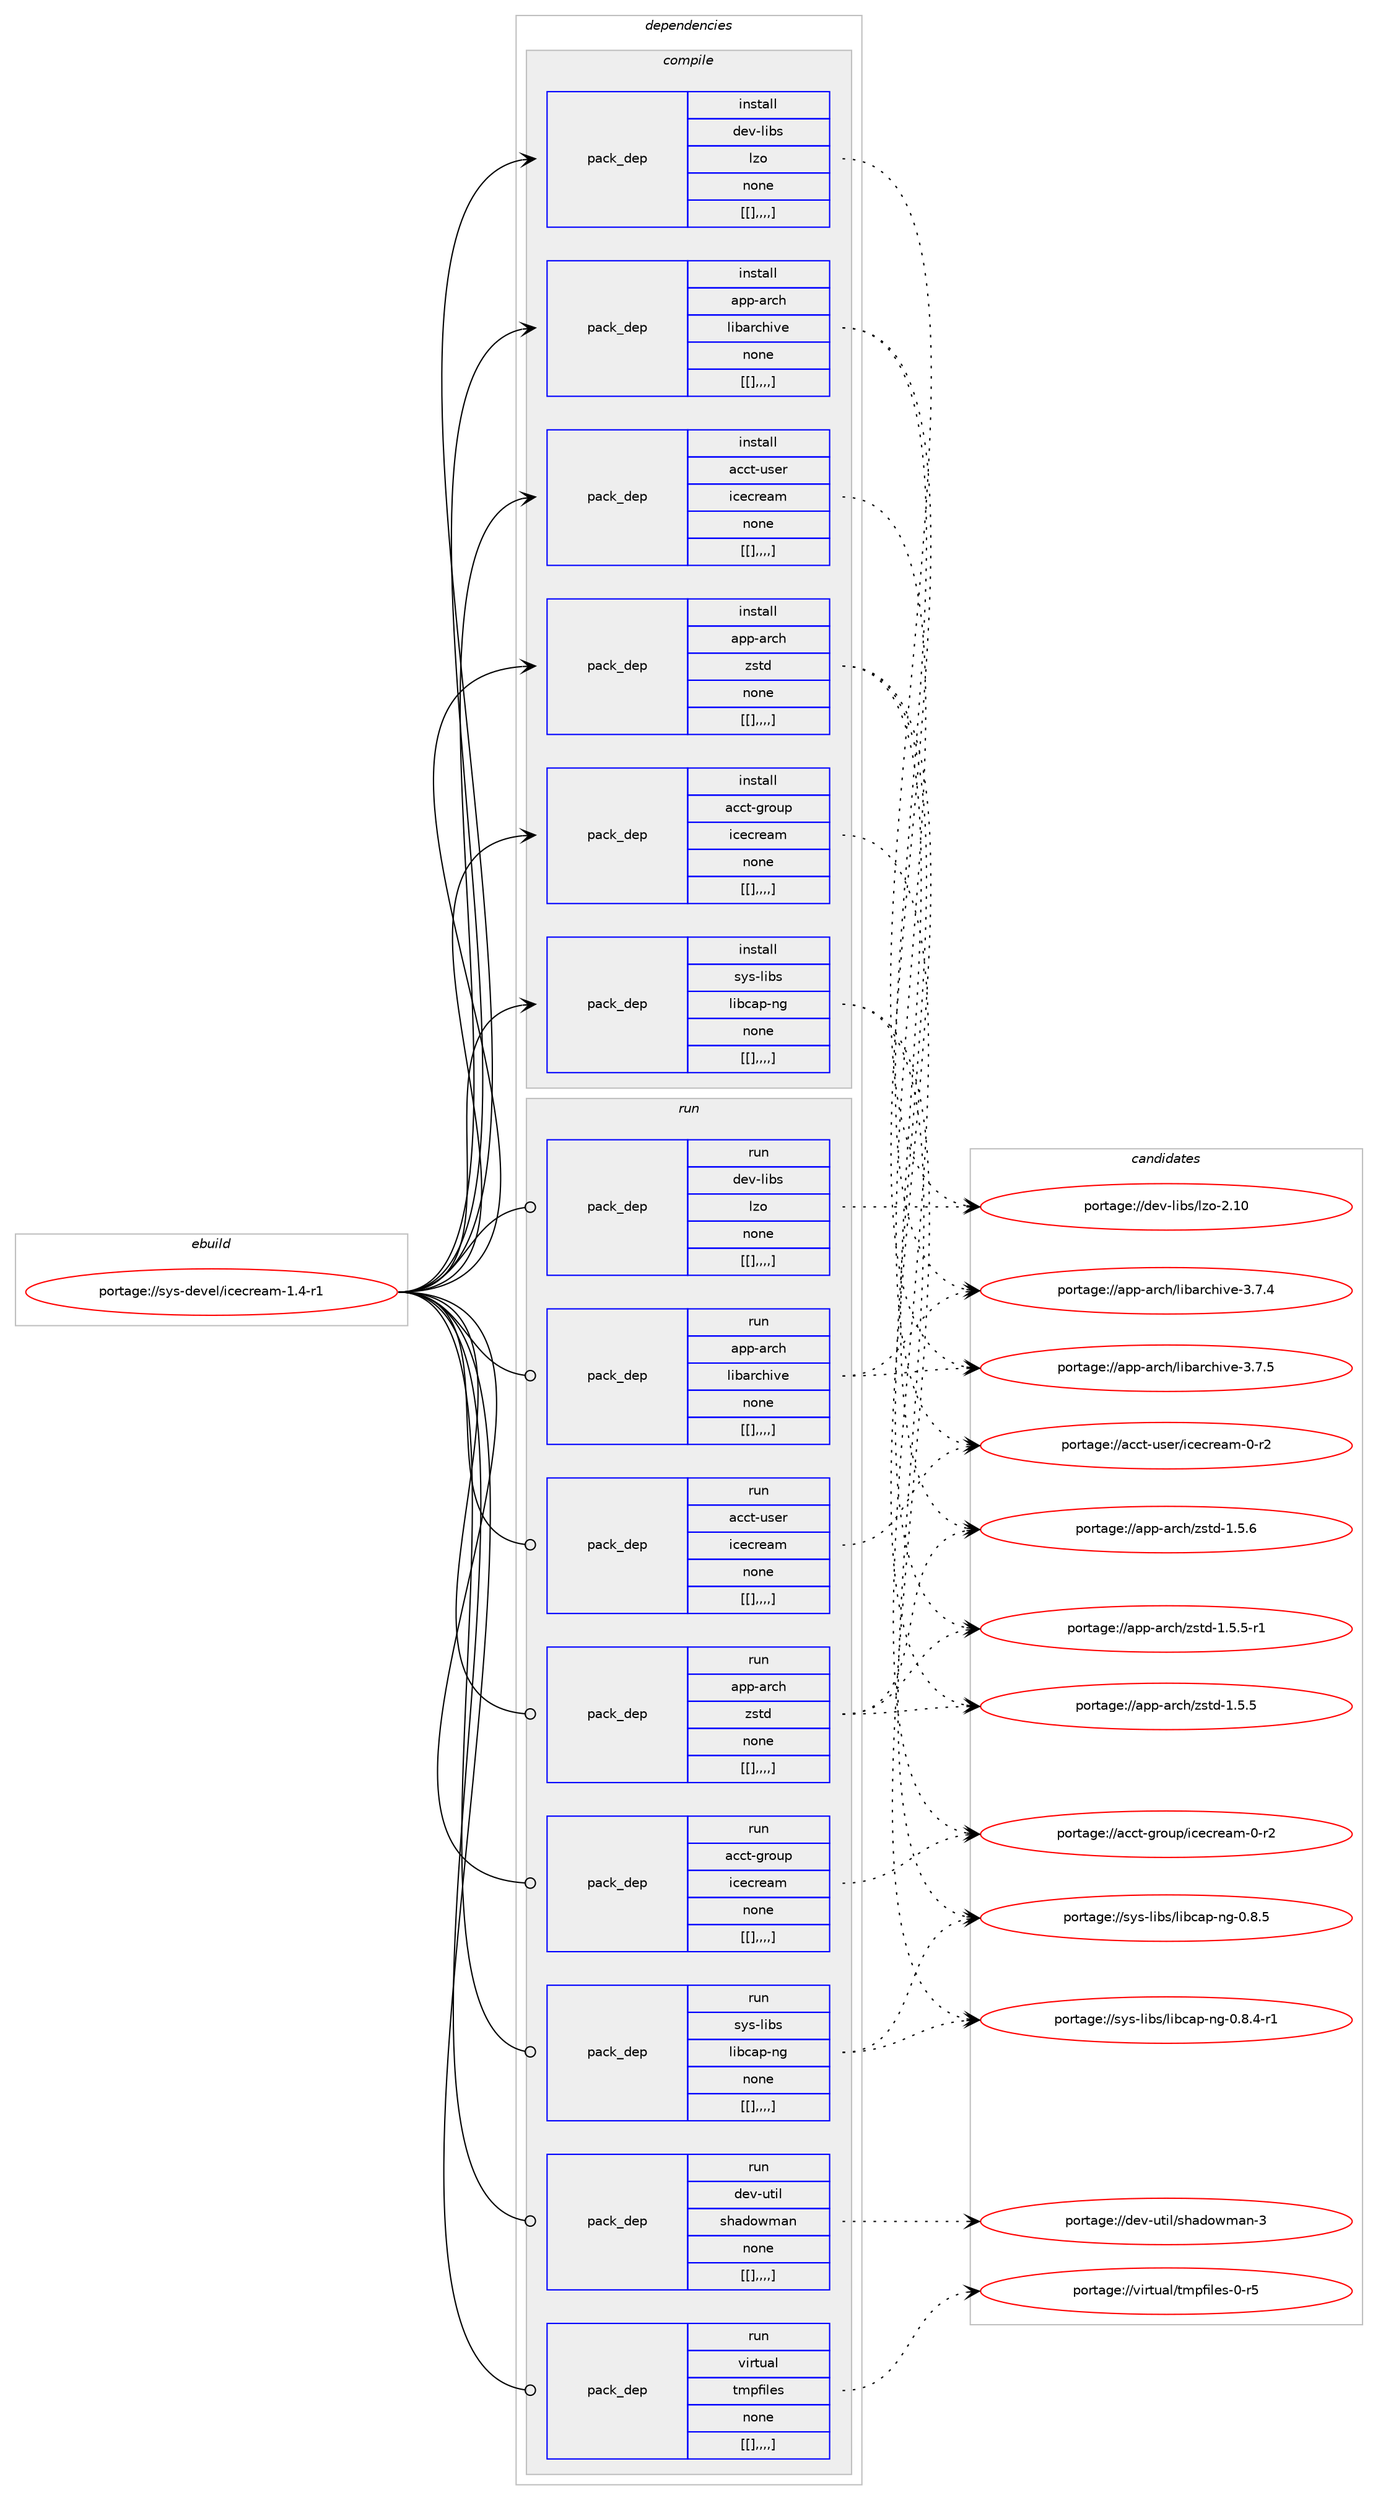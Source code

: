 digraph prolog {

# *************
# Graph options
# *************

newrank=true;
concentrate=true;
compound=true;
graph [rankdir=LR,fontname=Helvetica,fontsize=10,ranksep=1.5];#, ranksep=2.5, nodesep=0.2];
edge  [arrowhead=vee];
node  [fontname=Helvetica,fontsize=10];

# **********
# The ebuild
# **********

subgraph cluster_leftcol {
color=gray;
label=<<i>ebuild</i>>;
id [label="portage://sys-devel/icecream-1.4-r1", color=red, width=4, href="../sys-devel/icecream-1.4-r1.svg"];
}

# ****************
# The dependencies
# ****************

subgraph cluster_midcol {
color=gray;
label=<<i>dependencies</i>>;
subgraph cluster_compile {
fillcolor="#eeeeee";
style=filled;
label=<<i>compile</i>>;
subgraph pack323466 {
dependency446678 [label=<<TABLE BORDER="0" CELLBORDER="1" CELLSPACING="0" CELLPADDING="4" WIDTH="220"><TR><TD ROWSPAN="6" CELLPADDING="30">pack_dep</TD></TR><TR><TD WIDTH="110">install</TD></TR><TR><TD>acct-group</TD></TR><TR><TD>icecream</TD></TR><TR><TD>none</TD></TR><TR><TD>[[],,,,]</TD></TR></TABLE>>, shape=none, color=blue];
}
id:e -> dependency446678:w [weight=20,style="solid",arrowhead="vee"];
subgraph pack323467 {
dependency446679 [label=<<TABLE BORDER="0" CELLBORDER="1" CELLSPACING="0" CELLPADDING="4" WIDTH="220"><TR><TD ROWSPAN="6" CELLPADDING="30">pack_dep</TD></TR><TR><TD WIDTH="110">install</TD></TR><TR><TD>acct-user</TD></TR><TR><TD>icecream</TD></TR><TR><TD>none</TD></TR><TR><TD>[[],,,,]</TD></TR></TABLE>>, shape=none, color=blue];
}
id:e -> dependency446679:w [weight=20,style="solid",arrowhead="vee"];
subgraph pack323468 {
dependency446680 [label=<<TABLE BORDER="0" CELLBORDER="1" CELLSPACING="0" CELLPADDING="4" WIDTH="220"><TR><TD ROWSPAN="6" CELLPADDING="30">pack_dep</TD></TR><TR><TD WIDTH="110">install</TD></TR><TR><TD>app-arch</TD></TR><TR><TD>libarchive</TD></TR><TR><TD>none</TD></TR><TR><TD>[[],,,,]</TD></TR></TABLE>>, shape=none, color=blue];
}
id:e -> dependency446680:w [weight=20,style="solid",arrowhead="vee"];
subgraph pack323469 {
dependency446681 [label=<<TABLE BORDER="0" CELLBORDER="1" CELLSPACING="0" CELLPADDING="4" WIDTH="220"><TR><TD ROWSPAN="6" CELLPADDING="30">pack_dep</TD></TR><TR><TD WIDTH="110">install</TD></TR><TR><TD>app-arch</TD></TR><TR><TD>zstd</TD></TR><TR><TD>none</TD></TR><TR><TD>[[],,,,]</TD></TR></TABLE>>, shape=none, color=blue];
}
id:e -> dependency446681:w [weight=20,style="solid",arrowhead="vee"];
subgraph pack323470 {
dependency446682 [label=<<TABLE BORDER="0" CELLBORDER="1" CELLSPACING="0" CELLPADDING="4" WIDTH="220"><TR><TD ROWSPAN="6" CELLPADDING="30">pack_dep</TD></TR><TR><TD WIDTH="110">install</TD></TR><TR><TD>dev-libs</TD></TR><TR><TD>lzo</TD></TR><TR><TD>none</TD></TR><TR><TD>[[],,,,]</TD></TR></TABLE>>, shape=none, color=blue];
}
id:e -> dependency446682:w [weight=20,style="solid",arrowhead="vee"];
subgraph pack323471 {
dependency446683 [label=<<TABLE BORDER="0" CELLBORDER="1" CELLSPACING="0" CELLPADDING="4" WIDTH="220"><TR><TD ROWSPAN="6" CELLPADDING="30">pack_dep</TD></TR><TR><TD WIDTH="110">install</TD></TR><TR><TD>sys-libs</TD></TR><TR><TD>libcap-ng</TD></TR><TR><TD>none</TD></TR><TR><TD>[[],,,,]</TD></TR></TABLE>>, shape=none, color=blue];
}
id:e -> dependency446683:w [weight=20,style="solid",arrowhead="vee"];
}
subgraph cluster_compileandrun {
fillcolor="#eeeeee";
style=filled;
label=<<i>compile and run</i>>;
}
subgraph cluster_run {
fillcolor="#eeeeee";
style=filled;
label=<<i>run</i>>;
subgraph pack323472 {
dependency446684 [label=<<TABLE BORDER="0" CELLBORDER="1" CELLSPACING="0" CELLPADDING="4" WIDTH="220"><TR><TD ROWSPAN="6" CELLPADDING="30">pack_dep</TD></TR><TR><TD WIDTH="110">run</TD></TR><TR><TD>acct-group</TD></TR><TR><TD>icecream</TD></TR><TR><TD>none</TD></TR><TR><TD>[[],,,,]</TD></TR></TABLE>>, shape=none, color=blue];
}
id:e -> dependency446684:w [weight=20,style="solid",arrowhead="odot"];
subgraph pack323473 {
dependency446685 [label=<<TABLE BORDER="0" CELLBORDER="1" CELLSPACING="0" CELLPADDING="4" WIDTH="220"><TR><TD ROWSPAN="6" CELLPADDING="30">pack_dep</TD></TR><TR><TD WIDTH="110">run</TD></TR><TR><TD>acct-user</TD></TR><TR><TD>icecream</TD></TR><TR><TD>none</TD></TR><TR><TD>[[],,,,]</TD></TR></TABLE>>, shape=none, color=blue];
}
id:e -> dependency446685:w [weight=20,style="solid",arrowhead="odot"];
subgraph pack323474 {
dependency446686 [label=<<TABLE BORDER="0" CELLBORDER="1" CELLSPACING="0" CELLPADDING="4" WIDTH="220"><TR><TD ROWSPAN="6" CELLPADDING="30">pack_dep</TD></TR><TR><TD WIDTH="110">run</TD></TR><TR><TD>app-arch</TD></TR><TR><TD>libarchive</TD></TR><TR><TD>none</TD></TR><TR><TD>[[],,,,]</TD></TR></TABLE>>, shape=none, color=blue];
}
id:e -> dependency446686:w [weight=20,style="solid",arrowhead="odot"];
subgraph pack323475 {
dependency446687 [label=<<TABLE BORDER="0" CELLBORDER="1" CELLSPACING="0" CELLPADDING="4" WIDTH="220"><TR><TD ROWSPAN="6" CELLPADDING="30">pack_dep</TD></TR><TR><TD WIDTH="110">run</TD></TR><TR><TD>app-arch</TD></TR><TR><TD>zstd</TD></TR><TR><TD>none</TD></TR><TR><TD>[[],,,,]</TD></TR></TABLE>>, shape=none, color=blue];
}
id:e -> dependency446687:w [weight=20,style="solid",arrowhead="odot"];
subgraph pack323476 {
dependency446688 [label=<<TABLE BORDER="0" CELLBORDER="1" CELLSPACING="0" CELLPADDING="4" WIDTH="220"><TR><TD ROWSPAN="6" CELLPADDING="30">pack_dep</TD></TR><TR><TD WIDTH="110">run</TD></TR><TR><TD>dev-libs</TD></TR><TR><TD>lzo</TD></TR><TR><TD>none</TD></TR><TR><TD>[[],,,,]</TD></TR></TABLE>>, shape=none, color=blue];
}
id:e -> dependency446688:w [weight=20,style="solid",arrowhead="odot"];
subgraph pack323477 {
dependency446689 [label=<<TABLE BORDER="0" CELLBORDER="1" CELLSPACING="0" CELLPADDING="4" WIDTH="220"><TR><TD ROWSPAN="6" CELLPADDING="30">pack_dep</TD></TR><TR><TD WIDTH="110">run</TD></TR><TR><TD>dev-util</TD></TR><TR><TD>shadowman</TD></TR><TR><TD>none</TD></TR><TR><TD>[[],,,,]</TD></TR></TABLE>>, shape=none, color=blue];
}
id:e -> dependency446689:w [weight=20,style="solid",arrowhead="odot"];
subgraph pack323478 {
dependency446690 [label=<<TABLE BORDER="0" CELLBORDER="1" CELLSPACING="0" CELLPADDING="4" WIDTH="220"><TR><TD ROWSPAN="6" CELLPADDING="30">pack_dep</TD></TR><TR><TD WIDTH="110">run</TD></TR><TR><TD>sys-libs</TD></TR><TR><TD>libcap-ng</TD></TR><TR><TD>none</TD></TR><TR><TD>[[],,,,]</TD></TR></TABLE>>, shape=none, color=blue];
}
id:e -> dependency446690:w [weight=20,style="solid",arrowhead="odot"];
subgraph pack323479 {
dependency446691 [label=<<TABLE BORDER="0" CELLBORDER="1" CELLSPACING="0" CELLPADDING="4" WIDTH="220"><TR><TD ROWSPAN="6" CELLPADDING="30">pack_dep</TD></TR><TR><TD WIDTH="110">run</TD></TR><TR><TD>virtual</TD></TR><TR><TD>tmpfiles</TD></TR><TR><TD>none</TD></TR><TR><TD>[[],,,,]</TD></TR></TABLE>>, shape=none, color=blue];
}
id:e -> dependency446691:w [weight=20,style="solid",arrowhead="odot"];
}
}

# **************
# The candidates
# **************

subgraph cluster_choices {
rank=same;
color=gray;
label=<<i>candidates</i>>;

subgraph choice323466 {
color=black;
nodesep=1;
choice979999116451031141111171124710599101991141019710945484511450 [label="portage://acct-group/icecream-0-r2", color=red, width=4,href="../acct-group/icecream-0-r2.svg"];
dependency446678:e -> choice979999116451031141111171124710599101991141019710945484511450:w [style=dotted,weight="100"];
}
subgraph choice323467 {
color=black;
nodesep=1;
choice979999116451171151011144710599101991141019710945484511450 [label="portage://acct-user/icecream-0-r2", color=red, width=4,href="../acct-user/icecream-0-r2.svg"];
dependency446679:e -> choice979999116451171151011144710599101991141019710945484511450:w [style=dotted,weight="100"];
}
subgraph choice323468 {
color=black;
nodesep=1;
choice9711211245971149910447108105989711499104105118101455146554653 [label="portage://app-arch/libarchive-3.7.5", color=red, width=4,href="../app-arch/libarchive-3.7.5.svg"];
choice9711211245971149910447108105989711499104105118101455146554652 [label="portage://app-arch/libarchive-3.7.4", color=red, width=4,href="../app-arch/libarchive-3.7.4.svg"];
dependency446680:e -> choice9711211245971149910447108105989711499104105118101455146554653:w [style=dotted,weight="100"];
dependency446680:e -> choice9711211245971149910447108105989711499104105118101455146554652:w [style=dotted,weight="100"];
}
subgraph choice323469 {
color=black;
nodesep=1;
choice9711211245971149910447122115116100454946534654 [label="portage://app-arch/zstd-1.5.6", color=red, width=4,href="../app-arch/zstd-1.5.6.svg"];
choice97112112459711499104471221151161004549465346534511449 [label="portage://app-arch/zstd-1.5.5-r1", color=red, width=4,href="../app-arch/zstd-1.5.5-r1.svg"];
choice9711211245971149910447122115116100454946534653 [label="portage://app-arch/zstd-1.5.5", color=red, width=4,href="../app-arch/zstd-1.5.5.svg"];
dependency446681:e -> choice9711211245971149910447122115116100454946534654:w [style=dotted,weight="100"];
dependency446681:e -> choice97112112459711499104471221151161004549465346534511449:w [style=dotted,weight="100"];
dependency446681:e -> choice9711211245971149910447122115116100454946534653:w [style=dotted,weight="100"];
}
subgraph choice323470 {
color=black;
nodesep=1;
choice1001011184510810598115471081221114550464948 [label="portage://dev-libs/lzo-2.10", color=red, width=4,href="../dev-libs/lzo-2.10.svg"];
dependency446682:e -> choice1001011184510810598115471081221114550464948:w [style=dotted,weight="100"];
}
subgraph choice323471 {
color=black;
nodesep=1;
choice11512111545108105981154710810598999711245110103454846564653 [label="portage://sys-libs/libcap-ng-0.8.5", color=red, width=4,href="../sys-libs/libcap-ng-0.8.5.svg"];
choice115121115451081059811547108105989997112451101034548465646524511449 [label="portage://sys-libs/libcap-ng-0.8.4-r1", color=red, width=4,href="../sys-libs/libcap-ng-0.8.4-r1.svg"];
dependency446683:e -> choice11512111545108105981154710810598999711245110103454846564653:w [style=dotted,weight="100"];
dependency446683:e -> choice115121115451081059811547108105989997112451101034548465646524511449:w [style=dotted,weight="100"];
}
subgraph choice323472 {
color=black;
nodesep=1;
choice979999116451031141111171124710599101991141019710945484511450 [label="portage://acct-group/icecream-0-r2", color=red, width=4,href="../acct-group/icecream-0-r2.svg"];
dependency446684:e -> choice979999116451031141111171124710599101991141019710945484511450:w [style=dotted,weight="100"];
}
subgraph choice323473 {
color=black;
nodesep=1;
choice979999116451171151011144710599101991141019710945484511450 [label="portage://acct-user/icecream-0-r2", color=red, width=4,href="../acct-user/icecream-0-r2.svg"];
dependency446685:e -> choice979999116451171151011144710599101991141019710945484511450:w [style=dotted,weight="100"];
}
subgraph choice323474 {
color=black;
nodesep=1;
choice9711211245971149910447108105989711499104105118101455146554653 [label="portage://app-arch/libarchive-3.7.5", color=red, width=4,href="../app-arch/libarchive-3.7.5.svg"];
choice9711211245971149910447108105989711499104105118101455146554652 [label="portage://app-arch/libarchive-3.7.4", color=red, width=4,href="../app-arch/libarchive-3.7.4.svg"];
dependency446686:e -> choice9711211245971149910447108105989711499104105118101455146554653:w [style=dotted,weight="100"];
dependency446686:e -> choice9711211245971149910447108105989711499104105118101455146554652:w [style=dotted,weight="100"];
}
subgraph choice323475 {
color=black;
nodesep=1;
choice9711211245971149910447122115116100454946534654 [label="portage://app-arch/zstd-1.5.6", color=red, width=4,href="../app-arch/zstd-1.5.6.svg"];
choice97112112459711499104471221151161004549465346534511449 [label="portage://app-arch/zstd-1.5.5-r1", color=red, width=4,href="../app-arch/zstd-1.5.5-r1.svg"];
choice9711211245971149910447122115116100454946534653 [label="portage://app-arch/zstd-1.5.5", color=red, width=4,href="../app-arch/zstd-1.5.5.svg"];
dependency446687:e -> choice9711211245971149910447122115116100454946534654:w [style=dotted,weight="100"];
dependency446687:e -> choice97112112459711499104471221151161004549465346534511449:w [style=dotted,weight="100"];
dependency446687:e -> choice9711211245971149910447122115116100454946534653:w [style=dotted,weight="100"];
}
subgraph choice323476 {
color=black;
nodesep=1;
choice1001011184510810598115471081221114550464948 [label="portage://dev-libs/lzo-2.10", color=red, width=4,href="../dev-libs/lzo-2.10.svg"];
dependency446688:e -> choice1001011184510810598115471081221114550464948:w [style=dotted,weight="100"];
}
subgraph choice323477 {
color=black;
nodesep=1;
choice100101118451171161051084711510497100111119109971104551 [label="portage://dev-util/shadowman-3", color=red, width=4,href="../dev-util/shadowman-3.svg"];
dependency446689:e -> choice100101118451171161051084711510497100111119109971104551:w [style=dotted,weight="100"];
}
subgraph choice323478 {
color=black;
nodesep=1;
choice11512111545108105981154710810598999711245110103454846564653 [label="portage://sys-libs/libcap-ng-0.8.5", color=red, width=4,href="../sys-libs/libcap-ng-0.8.5.svg"];
choice115121115451081059811547108105989997112451101034548465646524511449 [label="portage://sys-libs/libcap-ng-0.8.4-r1", color=red, width=4,href="../sys-libs/libcap-ng-0.8.4-r1.svg"];
dependency446690:e -> choice11512111545108105981154710810598999711245110103454846564653:w [style=dotted,weight="100"];
dependency446690:e -> choice115121115451081059811547108105989997112451101034548465646524511449:w [style=dotted,weight="100"];
}
subgraph choice323479 {
color=black;
nodesep=1;
choice118105114116117971084711610911210210510810111545484511453 [label="portage://virtual/tmpfiles-0-r5", color=red, width=4,href="../virtual/tmpfiles-0-r5.svg"];
dependency446691:e -> choice118105114116117971084711610911210210510810111545484511453:w [style=dotted,weight="100"];
}
}

}
